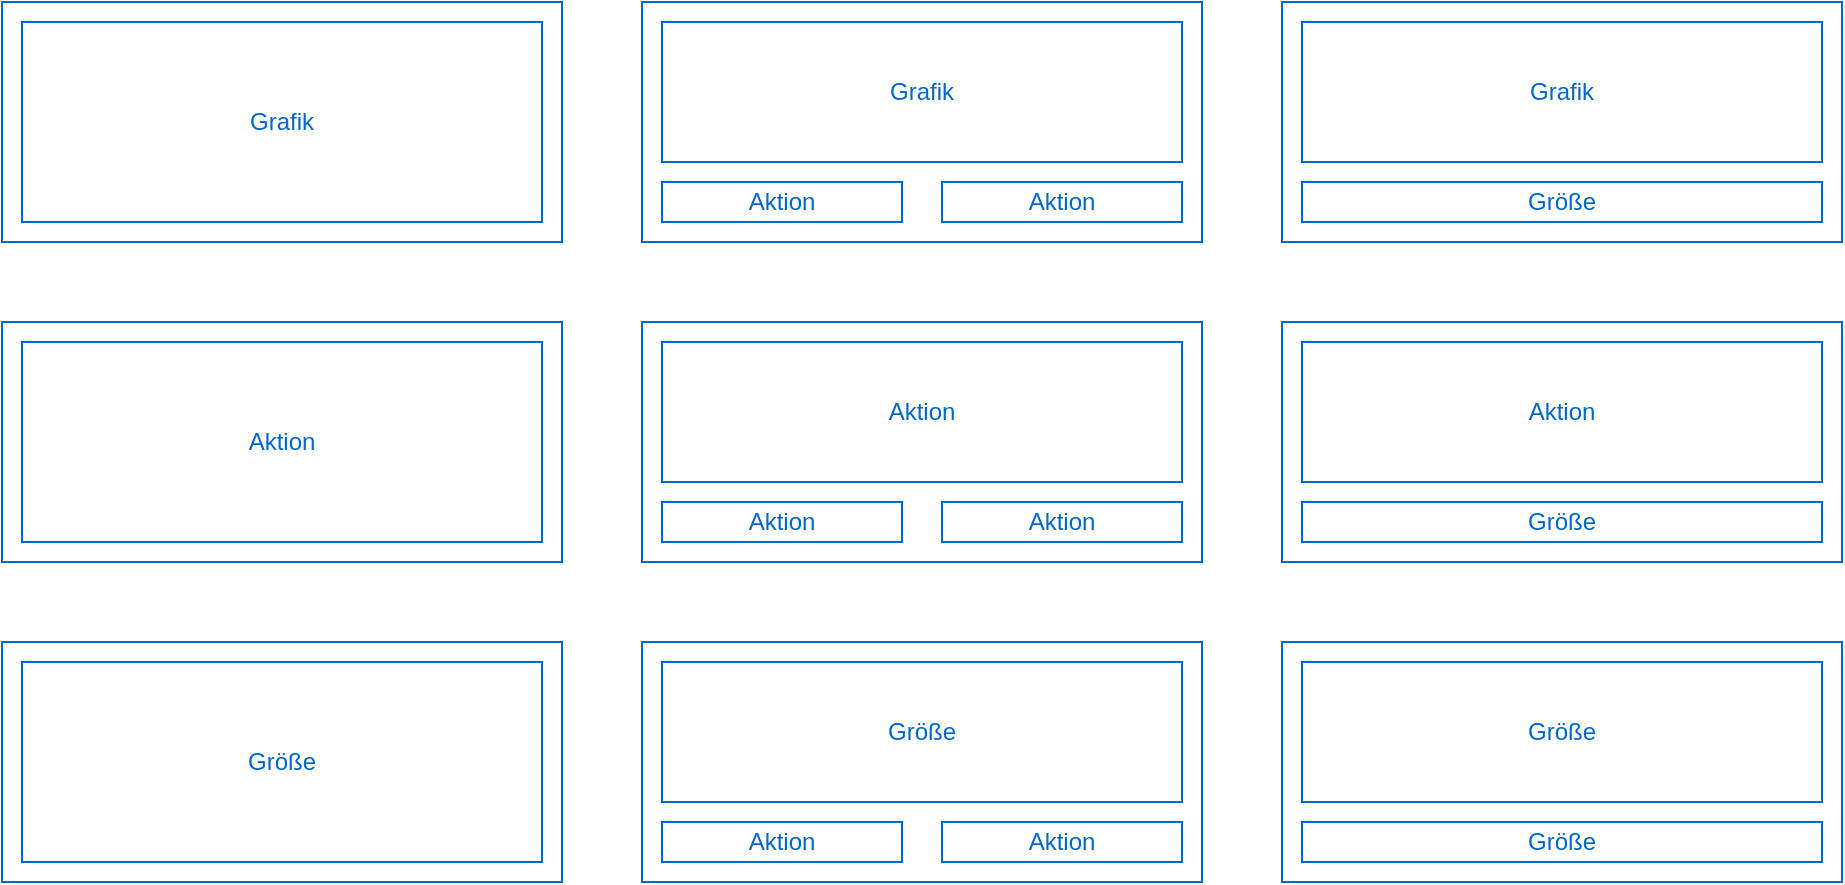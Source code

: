 <mxfile version="20.3.6" type="device"><diagram id="0iZGdM0HAFWXS3wtrW_G" name="Seite-1"><mxGraphModel dx="946" dy="549" grid="1" gridSize="10" guides="1" tooltips="1" connect="1" arrows="1" fold="1" page="1" pageScale="1" pageWidth="827" pageHeight="1169" math="0" shadow="0"><root><mxCell id="0"/><mxCell id="1" parent="0"/><mxCell id="C3ARMDg7EZ8KysXbaKT2-34" value="" style="rounded=0;whiteSpace=wrap;html=1;fontColor=#0066CC;strokeColor=#0066CC;" vertex="1" parent="1"><mxGeometry x="360" y="360" width="280" height="120" as="geometry"/></mxCell><mxCell id="C3ARMDg7EZ8KysXbaKT2-35" value="Größe" style="rounded=0;whiteSpace=wrap;html=1;fontColor=#0066CC;strokeColor=#0066CC;" vertex="1" parent="1"><mxGeometry x="370" y="370" width="260" height="70" as="geometry"/></mxCell><mxCell id="C3ARMDg7EZ8KysXbaKT2-36" value="Aktion" style="rounded=0;whiteSpace=wrap;html=1;fontColor=#0066CC;strokeColor=#0066CC;" vertex="1" parent="1"><mxGeometry x="370" y="450" width="120" height="20" as="geometry"/></mxCell><mxCell id="C3ARMDg7EZ8KysXbaKT2-37" value="Aktion" style="rounded=0;whiteSpace=wrap;html=1;fontColor=#0066CC;strokeColor=#0066CC;" vertex="1" parent="1"><mxGeometry x="510" y="450" width="120" height="20" as="geometry"/></mxCell><mxCell id="C3ARMDg7EZ8KysXbaKT2-39" value="" style="rounded=0;whiteSpace=wrap;html=1;fontColor=#0066CC;strokeColor=#0066CC;" vertex="1" parent="1"><mxGeometry x="680" y="360" width="280" height="120" as="geometry"/></mxCell><mxCell id="C3ARMDg7EZ8KysXbaKT2-40" value="Größe" style="rounded=0;whiteSpace=wrap;html=1;fontColor=#0066CC;strokeColor=#0066CC;" vertex="1" parent="1"><mxGeometry x="690" y="370" width="260" height="70" as="geometry"/></mxCell><mxCell id="C3ARMDg7EZ8KysXbaKT2-41" value="Größe" style="rounded=0;whiteSpace=wrap;html=1;fontColor=#0066CC;strokeColor=#0066CC;" vertex="1" parent="1"><mxGeometry x="690" y="450" width="260" height="20" as="geometry"/></mxCell><mxCell id="C3ARMDg7EZ8KysXbaKT2-22" value="" style="rounded=0;whiteSpace=wrap;html=1;fontColor=#0066CC;strokeColor=#0066CC;" vertex="1" parent="1"><mxGeometry x="360" y="200" width="280" height="120" as="geometry"/></mxCell><mxCell id="C3ARMDg7EZ8KysXbaKT2-23" value="Aktion" style="rounded=0;whiteSpace=wrap;html=1;fontColor=#0066CC;strokeColor=#0066CC;" vertex="1" parent="1"><mxGeometry x="370" y="210" width="260" height="70" as="geometry"/></mxCell><mxCell id="C3ARMDg7EZ8KysXbaKT2-24" value="Aktion" style="rounded=0;whiteSpace=wrap;html=1;fontColor=#0066CC;strokeColor=#0066CC;" vertex="1" parent="1"><mxGeometry x="370" y="290" width="120" height="20" as="geometry"/></mxCell><mxCell id="C3ARMDg7EZ8KysXbaKT2-25" value="Aktion" style="rounded=0;whiteSpace=wrap;html=1;fontColor=#0066CC;strokeColor=#0066CC;" vertex="1" parent="1"><mxGeometry x="510" y="290" width="120" height="20" as="geometry"/></mxCell><mxCell id="C3ARMDg7EZ8KysXbaKT2-19" value="" style="rounded=0;whiteSpace=wrap;html=1;fontColor=#0066CC;strokeColor=#0066CC;" vertex="1" parent="1"><mxGeometry x="40" y="200" width="280" height="120" as="geometry"/></mxCell><mxCell id="C3ARMDg7EZ8KysXbaKT2-20" value="Aktion" style="rounded=0;whiteSpace=wrap;html=1;fontColor=#0066CC;strokeColor=#0066CC;" vertex="1" parent="1"><mxGeometry x="50" y="210" width="260" height="100" as="geometry"/></mxCell><mxCell id="C3ARMDg7EZ8KysXbaKT2-31" value="" style="rounded=0;whiteSpace=wrap;html=1;fontColor=#0066CC;strokeColor=#0066CC;" vertex="1" parent="1"><mxGeometry x="40" y="360" width="280" height="120" as="geometry"/></mxCell><mxCell id="C3ARMDg7EZ8KysXbaKT2-32" value="Größe" style="rounded=0;whiteSpace=wrap;html=1;fontColor=#0066CC;strokeColor=#0066CC;" vertex="1" parent="1"><mxGeometry x="50" y="370" width="260" height="100" as="geometry"/></mxCell><mxCell id="C3ARMDg7EZ8KysXbaKT2-27" value="" style="rounded=0;whiteSpace=wrap;html=1;fontColor=#0066CC;strokeColor=#0066CC;" vertex="1" parent="1"><mxGeometry x="680" y="200" width="280" height="120" as="geometry"/></mxCell><mxCell id="C3ARMDg7EZ8KysXbaKT2-28" value="Aktion" style="rounded=0;whiteSpace=wrap;html=1;fontColor=#0066CC;strokeColor=#0066CC;" vertex="1" parent="1"><mxGeometry x="690" y="210" width="260" height="70" as="geometry"/></mxCell><mxCell id="C3ARMDg7EZ8KysXbaKT2-29" value="Größe" style="rounded=0;whiteSpace=wrap;html=1;fontColor=#0066CC;strokeColor=#0066CC;" vertex="1" parent="1"><mxGeometry x="690" y="290" width="260" height="20" as="geometry"/></mxCell><mxCell id="C3ARMDg7EZ8KysXbaKT2-1" value="" style="rounded=0;whiteSpace=wrap;html=1;fontColor=#0066CC;strokeColor=#0066CC;" vertex="1" parent="1"><mxGeometry x="40" y="40" width="280" height="120" as="geometry"/></mxCell><mxCell id="C3ARMDg7EZ8KysXbaKT2-4" value="Grafik" style="rounded=0;whiteSpace=wrap;html=1;fontColor=#0066CC;strokeColor=#0066CC;" vertex="1" parent="1"><mxGeometry x="50" y="50" width="260" height="100" as="geometry"/></mxCell><mxCell id="C3ARMDg7EZ8KysXbaKT2-7" value="" style="rounded=0;whiteSpace=wrap;html=1;fontColor=#0066CC;strokeColor=#0066CC;" vertex="1" parent="1"><mxGeometry x="360" y="40" width="280" height="120" as="geometry"/></mxCell><mxCell id="C3ARMDg7EZ8KysXbaKT2-8" value="Grafik" style="rounded=0;whiteSpace=wrap;html=1;fontColor=#0066CC;strokeColor=#0066CC;" vertex="1" parent="1"><mxGeometry x="370" y="50" width="260" height="70" as="geometry"/></mxCell><mxCell id="C3ARMDg7EZ8KysXbaKT2-9" value="Aktion" style="rounded=0;whiteSpace=wrap;html=1;fontColor=#0066CC;strokeColor=#0066CC;" vertex="1" parent="1"><mxGeometry x="370" y="130" width="120" height="20" as="geometry"/></mxCell><mxCell id="C3ARMDg7EZ8KysXbaKT2-10" value="Aktion" style="rounded=0;whiteSpace=wrap;html=1;fontColor=#0066CC;strokeColor=#0066CC;" vertex="1" parent="1"><mxGeometry x="510" y="130" width="120" height="20" as="geometry"/></mxCell><mxCell id="C3ARMDg7EZ8KysXbaKT2-12" value="" style="rounded=0;whiteSpace=wrap;html=1;fontColor=#0066CC;strokeColor=#0066CC;" vertex="1" parent="1"><mxGeometry x="680" y="40" width="280" height="120" as="geometry"/></mxCell><mxCell id="C3ARMDg7EZ8KysXbaKT2-13" value="Grafik" style="rounded=0;whiteSpace=wrap;html=1;fontColor=#0066CC;strokeColor=#0066CC;" vertex="1" parent="1"><mxGeometry x="690" y="50" width="260" height="70" as="geometry"/></mxCell><mxCell id="C3ARMDg7EZ8KysXbaKT2-14" value="Größe" style="rounded=0;whiteSpace=wrap;html=1;fontColor=#0066CC;strokeColor=#0066CC;" vertex="1" parent="1"><mxGeometry x="690" y="130" width="260" height="20" as="geometry"/></mxCell></root></mxGraphModel></diagram></mxfile>